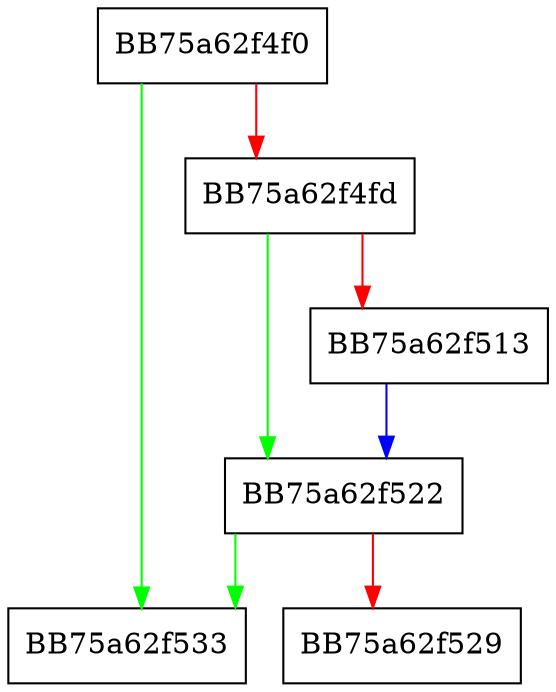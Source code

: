 digraph vc4_ismine {
  node [shape="box"];
  graph [splines=ortho];
  BB75a62f4f0 -> BB75a62f533 [color="green"];
  BB75a62f4f0 -> BB75a62f4fd [color="red"];
  BB75a62f4fd -> BB75a62f522 [color="green"];
  BB75a62f4fd -> BB75a62f513 [color="red"];
  BB75a62f513 -> BB75a62f522 [color="blue"];
  BB75a62f522 -> BB75a62f533 [color="green"];
  BB75a62f522 -> BB75a62f529 [color="red"];
}